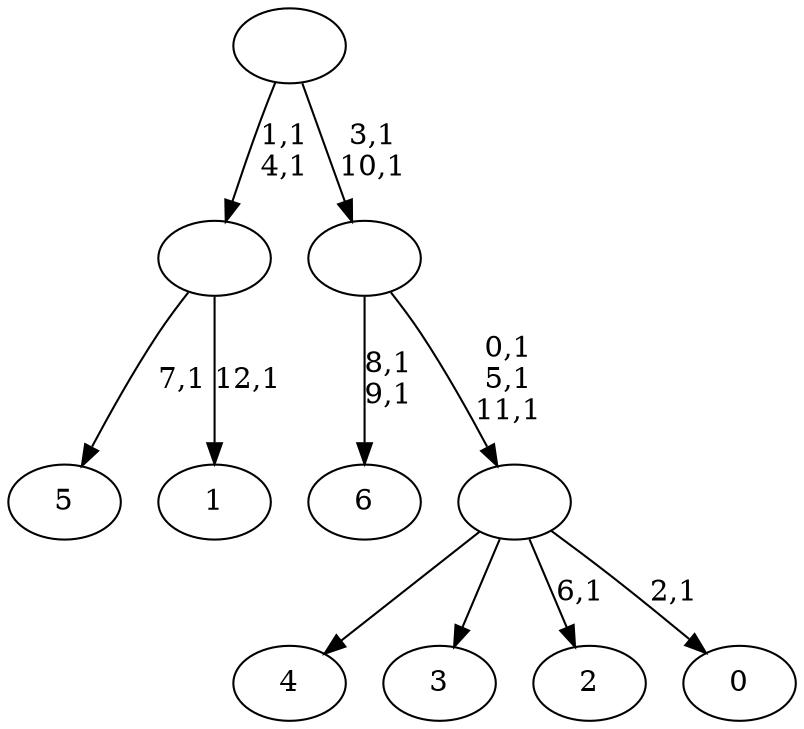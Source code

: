 digraph T {
	20 [label="6"]
	17 [label="5"]
	15 [label="4"]
	14 [label="3"]
	13 [label="2"]
	11 [label="1"]
	9 [label=""]
	7 [label="0"]
	5 [label=""]
	2 [label=""]
	0 [label=""]
	9 -> 11 [label="12,1"]
	9 -> 17 [label="7,1"]
	5 -> 7 [label="2,1"]
	5 -> 13 [label="6,1"]
	5 -> 15 [label=""]
	5 -> 14 [label=""]
	2 -> 5 [label="0,1\n5,1\n11,1"]
	2 -> 20 [label="8,1\n9,1"]
	0 -> 2 [label="3,1\n10,1"]
	0 -> 9 [label="1,1\n4,1"]
}
